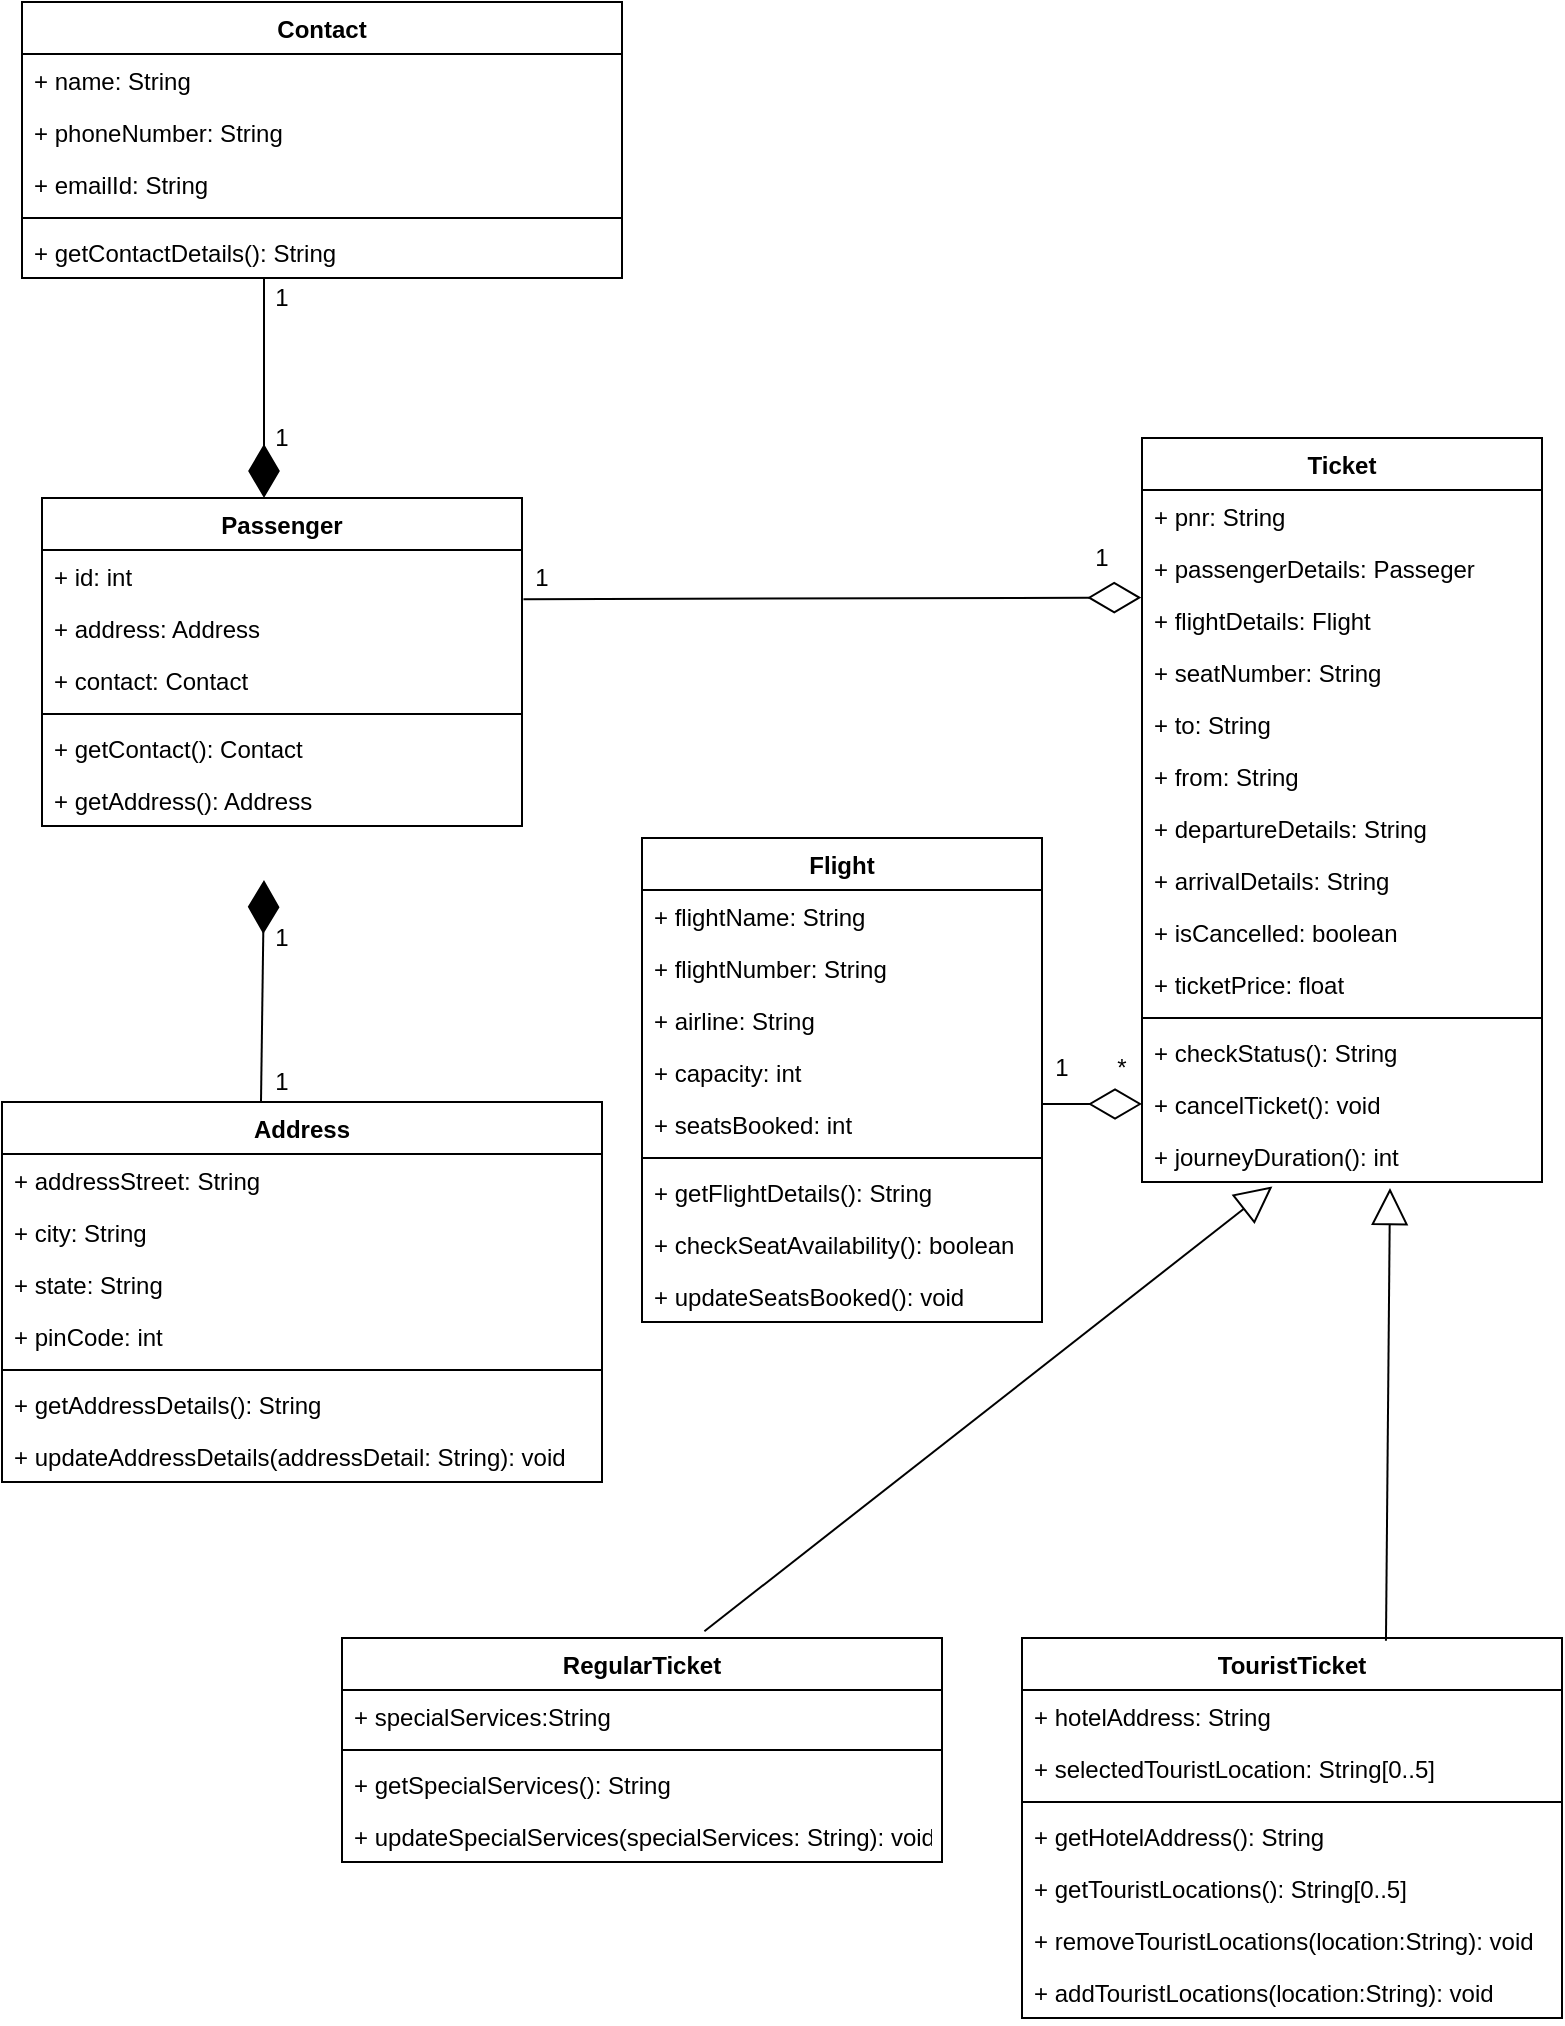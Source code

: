 <mxfile version="14.4.3" type="github"><diagram id="C9jG7YHwkmU3FsMqywnM" name="Page-1"><mxGraphModel dx="1038" dy="491" grid="1" gridSize="10" guides="1" tooltips="1" connect="1" arrows="1" fold="1" page="1" pageScale="1" pageWidth="827" pageHeight="1169" math="0" shadow="0"><root><mxCell id="0"/><mxCell id="1" parent="0"/><mxCell id="HVcZ42irVwMyOpg6VskG-1" value="Passenger" style="swimlane;fontStyle=1;align=center;verticalAlign=top;childLayout=stackLayout;horizontal=1;startSize=26;horizontalStack=0;resizeParent=1;resizeParentMax=0;resizeLast=0;collapsible=1;marginBottom=0;" parent="1" vertex="1"><mxGeometry x="50" y="310" width="240" height="164" as="geometry"/></mxCell><mxCell id="HVcZ42irVwMyOpg6VskG-7" value="+ id: int" style="text;strokeColor=none;fillColor=none;align=left;verticalAlign=top;spacingLeft=4;spacingRight=4;overflow=hidden;rotatable=0;points=[[0,0.5],[1,0.5]];portConstraint=eastwest;" parent="HVcZ42irVwMyOpg6VskG-1" vertex="1"><mxGeometry y="26" width="240" height="26" as="geometry"/></mxCell><mxCell id="FonQ4HnKNk_11ebqPTob-12" value="+ address: Address" style="text;strokeColor=none;fillColor=none;align=left;verticalAlign=top;spacingLeft=4;spacingRight=4;overflow=hidden;rotatable=0;points=[[0,0.5],[1,0.5]];portConstraint=eastwest;" parent="HVcZ42irVwMyOpg6VskG-1" vertex="1"><mxGeometry y="52" width="240" height="26" as="geometry"/></mxCell><mxCell id="FonQ4HnKNk_11ebqPTob-11" value="+ contact: Contact" style="text;strokeColor=none;fillColor=none;align=left;verticalAlign=top;spacingLeft=4;spacingRight=4;overflow=hidden;rotatable=0;points=[[0,0.5],[1,0.5]];portConstraint=eastwest;" parent="HVcZ42irVwMyOpg6VskG-1" vertex="1"><mxGeometry y="78" width="240" height="26" as="geometry"/></mxCell><mxCell id="HVcZ42irVwMyOpg6VskG-3" value="" style="line;strokeWidth=1;fillColor=none;align=left;verticalAlign=middle;spacingTop=-1;spacingLeft=3;spacingRight=3;rotatable=0;labelPosition=right;points=[];portConstraint=eastwest;" parent="HVcZ42irVwMyOpg6VskG-1" vertex="1"><mxGeometry y="104" width="240" height="8" as="geometry"/></mxCell><mxCell id="HVcZ42irVwMyOpg6VskG-4" value="+ getContact(): Contact" style="text;strokeColor=none;fillColor=none;align=left;verticalAlign=top;spacingLeft=4;spacingRight=4;overflow=hidden;rotatable=0;points=[[0,0.5],[1,0.5]];portConstraint=eastwest;" parent="HVcZ42irVwMyOpg6VskG-1" vertex="1"><mxGeometry y="112" width="240" height="26" as="geometry"/></mxCell><mxCell id="FonQ4HnKNk_11ebqPTob-15" value="+ getAddress(): Address" style="text;strokeColor=none;fillColor=none;align=left;verticalAlign=top;spacingLeft=4;spacingRight=4;overflow=hidden;rotatable=0;points=[[0,0.5],[1,0.5]];portConstraint=eastwest;" parent="HVcZ42irVwMyOpg6VskG-1" vertex="1"><mxGeometry y="138" width="240" height="26" as="geometry"/></mxCell><mxCell id="HVcZ42irVwMyOpg6VskG-8" value="Address" style="swimlane;fontStyle=1;align=center;verticalAlign=top;childLayout=stackLayout;horizontal=1;startSize=26;horizontalStack=0;resizeParent=1;resizeParentMax=0;resizeLast=0;collapsible=1;marginBottom=0;" parent="1" vertex="1"><mxGeometry x="30" y="612" width="300" height="190" as="geometry"/></mxCell><mxCell id="HVcZ42irVwMyOpg6VskG-12" value="+ addressStreet: String" style="text;strokeColor=none;fillColor=none;align=left;verticalAlign=top;spacingLeft=4;spacingRight=4;overflow=hidden;rotatable=0;points=[[0,0.5],[1,0.5]];portConstraint=eastwest;" parent="HVcZ42irVwMyOpg6VskG-8" vertex="1"><mxGeometry y="26" width="300" height="26" as="geometry"/></mxCell><mxCell id="HVcZ42irVwMyOpg6VskG-9" value="+ city: String" style="text;strokeColor=none;fillColor=none;align=left;verticalAlign=top;spacingLeft=4;spacingRight=4;overflow=hidden;rotatable=0;points=[[0,0.5],[1,0.5]];portConstraint=eastwest;" parent="HVcZ42irVwMyOpg6VskG-8" vertex="1"><mxGeometry y="52" width="300" height="26" as="geometry"/></mxCell><mxCell id="HVcZ42irVwMyOpg6VskG-13" value="+ state: String" style="text;strokeColor=none;fillColor=none;align=left;verticalAlign=top;spacingLeft=4;spacingRight=4;overflow=hidden;rotatable=0;points=[[0,0.5],[1,0.5]];portConstraint=eastwest;" parent="HVcZ42irVwMyOpg6VskG-8" vertex="1"><mxGeometry y="78" width="300" height="26" as="geometry"/></mxCell><mxCell id="HVcZ42irVwMyOpg6VskG-14" value="+ pinCode: int" style="text;strokeColor=none;fillColor=none;align=left;verticalAlign=top;spacingLeft=4;spacingRight=4;overflow=hidden;rotatable=0;points=[[0,0.5],[1,0.5]];portConstraint=eastwest;" parent="HVcZ42irVwMyOpg6VskG-8" vertex="1"><mxGeometry y="104" width="300" height="26" as="geometry"/></mxCell><mxCell id="HVcZ42irVwMyOpg6VskG-10" value="" style="line;strokeWidth=1;fillColor=none;align=left;verticalAlign=middle;spacingTop=-1;spacingLeft=3;spacingRight=3;rotatable=0;labelPosition=right;points=[];portConstraint=eastwest;" parent="HVcZ42irVwMyOpg6VskG-8" vertex="1"><mxGeometry y="130" width="300" height="8" as="geometry"/></mxCell><mxCell id="HVcZ42irVwMyOpg6VskG-11" value="+ getAddressDetails(): String" style="text;strokeColor=none;fillColor=none;align=left;verticalAlign=top;spacingLeft=4;spacingRight=4;overflow=hidden;rotatable=0;points=[[0,0.5],[1,0.5]];portConstraint=eastwest;" parent="HVcZ42irVwMyOpg6VskG-8" vertex="1"><mxGeometry y="138" width="300" height="26" as="geometry"/></mxCell><mxCell id="HVcZ42irVwMyOpg6VskG-17" value="+ updateAddressDetails(addressDetail: String): void" style="text;strokeColor=none;fillColor=none;align=left;verticalAlign=top;spacingLeft=4;spacingRight=4;overflow=hidden;rotatable=0;points=[[0,0.5],[1,0.5]];portConstraint=eastwest;" parent="HVcZ42irVwMyOpg6VskG-8" vertex="1"><mxGeometry y="164" width="300" height="26" as="geometry"/></mxCell><mxCell id="HVcZ42irVwMyOpg6VskG-15" value="" style="endArrow=diamondThin;endFill=1;endSize=24;html=1;" parent="1" edge="1"><mxGeometry width="160" relative="1" as="geometry"><mxPoint x="159.5" y="612" as="sourcePoint"/><mxPoint x="161" y="501" as="targetPoint"/></mxGeometry></mxCell><mxCell id="HVcZ42irVwMyOpg6VskG-18" value="Ticket" style="swimlane;fontStyle=1;align=center;verticalAlign=top;childLayout=stackLayout;horizontal=1;startSize=26;horizontalStack=0;resizeParent=1;resizeParentMax=0;resizeLast=0;collapsible=1;marginBottom=0;" parent="1" vertex="1"><mxGeometry x="600" y="280" width="200" height="372" as="geometry"/></mxCell><mxCell id="HVcZ42irVwMyOpg6VskG-19" value="+ pnr: String" style="text;strokeColor=none;fillColor=none;align=left;verticalAlign=top;spacingLeft=4;spacingRight=4;overflow=hidden;rotatable=0;points=[[0,0.5],[1,0.5]];portConstraint=eastwest;" parent="HVcZ42irVwMyOpg6VskG-18" vertex="1"><mxGeometry y="26" width="200" height="26" as="geometry"/></mxCell><mxCell id="tZrRiHAj2Rx4i6wHPZ2r-2" value="+ passengerDetails: Passeger&#10;" style="text;strokeColor=none;fillColor=none;align=left;verticalAlign=top;spacingLeft=4;spacingRight=4;overflow=hidden;rotatable=0;points=[[0,0.5],[1,0.5]];portConstraint=eastwest;" parent="HVcZ42irVwMyOpg6VskG-18" vertex="1"><mxGeometry y="52" width="200" height="26" as="geometry"/></mxCell><mxCell id="tZrRiHAj2Rx4i6wHPZ2r-28" value="+ flightDetails: Flight&#10;" style="text;strokeColor=none;fillColor=none;align=left;verticalAlign=top;spacingLeft=4;spacingRight=4;overflow=hidden;rotatable=0;points=[[0,0.5],[1,0.5]];portConstraint=eastwest;" parent="HVcZ42irVwMyOpg6VskG-18" vertex="1"><mxGeometry y="78" width="200" height="26" as="geometry"/></mxCell><mxCell id="tZrRiHAj2Rx4i6wHPZ2r-8" value="+ seatNumber: String" style="text;strokeColor=none;fillColor=none;align=left;verticalAlign=top;spacingLeft=4;spacingRight=4;overflow=hidden;rotatable=0;points=[[0,0.5],[1,0.5]];portConstraint=eastwest;" parent="HVcZ42irVwMyOpg6VskG-18" vertex="1"><mxGeometry y="104" width="200" height="26" as="geometry"/></mxCell><mxCell id="FonQ4HnKNk_11ebqPTob-19" value="+ to: String" style="text;strokeColor=none;fillColor=none;align=left;verticalAlign=top;spacingLeft=4;spacingRight=4;overflow=hidden;rotatable=0;points=[[0,0.5],[1,0.5]];portConstraint=eastwest;" parent="HVcZ42irVwMyOpg6VskG-18" vertex="1"><mxGeometry y="130" width="200" height="26" as="geometry"/></mxCell><mxCell id="FonQ4HnKNk_11ebqPTob-20" value="+ from: String" style="text;strokeColor=none;fillColor=none;align=left;verticalAlign=top;spacingLeft=4;spacingRight=4;overflow=hidden;rotatable=0;points=[[0,0.5],[1,0.5]];portConstraint=eastwest;" parent="HVcZ42irVwMyOpg6VskG-18" vertex="1"><mxGeometry y="156" width="200" height="26" as="geometry"/></mxCell><mxCell id="tZrRiHAj2Rx4i6wHPZ2r-18" value="+ departureDetails: String" style="text;strokeColor=none;fillColor=none;align=left;verticalAlign=top;spacingLeft=4;spacingRight=4;overflow=hidden;rotatable=0;points=[[0,0.5],[1,0.5]];portConstraint=eastwest;" parent="HVcZ42irVwMyOpg6VskG-18" vertex="1"><mxGeometry y="182" width="200" height="26" as="geometry"/></mxCell><mxCell id="tZrRiHAj2Rx4i6wHPZ2r-19" value="+ arrivalDetails: String" style="text;strokeColor=none;fillColor=none;align=left;verticalAlign=top;spacingLeft=4;spacingRight=4;overflow=hidden;rotatable=0;points=[[0,0.5],[1,0.5]];portConstraint=eastwest;" parent="HVcZ42irVwMyOpg6VskG-18" vertex="1"><mxGeometry y="208" width="200" height="26" as="geometry"/></mxCell><mxCell id="tZrRiHAj2Rx4i6wHPZ2r-9" value="+ isCancelled: boolean" style="text;strokeColor=none;fillColor=none;align=left;verticalAlign=top;spacingLeft=4;spacingRight=4;overflow=hidden;rotatable=0;points=[[0,0.5],[1,0.5]];portConstraint=eastwest;" parent="HVcZ42irVwMyOpg6VskG-18" vertex="1"><mxGeometry y="234" width="200" height="26" as="geometry"/></mxCell><mxCell id="tZrRiHAj2Rx4i6wHPZ2r-7" value="+ ticketPrice: float&#10;" style="text;strokeColor=none;fillColor=none;align=left;verticalAlign=top;spacingLeft=4;spacingRight=4;overflow=hidden;rotatable=0;points=[[0,0.5],[1,0.5]];portConstraint=eastwest;" parent="HVcZ42irVwMyOpg6VskG-18" vertex="1"><mxGeometry y="260" width="200" height="26" as="geometry"/></mxCell><mxCell id="HVcZ42irVwMyOpg6VskG-20" value="" style="line;strokeWidth=1;fillColor=none;align=left;verticalAlign=middle;spacingTop=-1;spacingLeft=3;spacingRight=3;rotatable=0;labelPosition=right;points=[];portConstraint=eastwest;" parent="HVcZ42irVwMyOpg6VskG-18" vertex="1"><mxGeometry y="286" width="200" height="8" as="geometry"/></mxCell><mxCell id="HVcZ42irVwMyOpg6VskG-21" value="+ checkStatus(): String" style="text;strokeColor=none;fillColor=none;align=left;verticalAlign=top;spacingLeft=4;spacingRight=4;overflow=hidden;rotatable=0;points=[[0,0.5],[1,0.5]];portConstraint=eastwest;" parent="HVcZ42irVwMyOpg6VskG-18" vertex="1"><mxGeometry y="294" width="200" height="26" as="geometry"/></mxCell><mxCell id="tZrRiHAj2Rx4i6wHPZ2r-10" value="+ cancelTicket(): void" style="text;strokeColor=none;fillColor=none;align=left;verticalAlign=top;spacingLeft=4;spacingRight=4;overflow=hidden;rotatable=0;points=[[0,0.5],[1,0.5]];portConstraint=eastwest;" parent="HVcZ42irVwMyOpg6VskG-18" vertex="1"><mxGeometry y="320" width="200" height="26" as="geometry"/></mxCell><mxCell id="tZrRiHAj2Rx4i6wHPZ2r-11" value="+ journeyDuration(): int" style="text;strokeColor=none;fillColor=none;align=left;verticalAlign=top;spacingLeft=4;spacingRight=4;overflow=hidden;rotatable=0;points=[[0,0.5],[1,0.5]];portConstraint=eastwest;" parent="HVcZ42irVwMyOpg6VskG-18" vertex="1"><mxGeometry y="346" width="200" height="26" as="geometry"/></mxCell><mxCell id="tZrRiHAj2Rx4i6wHPZ2r-20" value="Flight" style="swimlane;fontStyle=1;align=center;verticalAlign=top;childLayout=stackLayout;horizontal=1;startSize=26;horizontalStack=0;resizeParent=1;resizeParentMax=0;resizeLast=0;collapsible=1;marginBottom=0;" parent="1" vertex="1"><mxGeometry x="350" y="480" width="200" height="242" as="geometry"/></mxCell><mxCell id="tZrRiHAj2Rx4i6wHPZ2r-1" value="+ flightName: String" style="text;strokeColor=none;fillColor=none;align=left;verticalAlign=top;spacingLeft=4;spacingRight=4;overflow=hidden;rotatable=0;points=[[0,0.5],[1,0.5]];portConstraint=eastwest;" parent="tZrRiHAj2Rx4i6wHPZ2r-20" vertex="1"><mxGeometry y="26" width="200" height="26" as="geometry"/></mxCell><mxCell id="tZrRiHAj2Rx4i6wHPZ2r-21" value="+ flightNumber: String" style="text;strokeColor=none;fillColor=none;align=left;verticalAlign=top;spacingLeft=4;spacingRight=4;overflow=hidden;rotatable=0;points=[[0,0.5],[1,0.5]];portConstraint=eastwest;" parent="tZrRiHAj2Rx4i6wHPZ2r-20" vertex="1"><mxGeometry y="52" width="200" height="26" as="geometry"/></mxCell><mxCell id="tZrRiHAj2Rx4i6wHPZ2r-24" value="+ airline: String" style="text;strokeColor=none;fillColor=none;align=left;verticalAlign=top;spacingLeft=4;spacingRight=4;overflow=hidden;rotatable=0;points=[[0,0.5],[1,0.5]];portConstraint=eastwest;" parent="tZrRiHAj2Rx4i6wHPZ2r-20" vertex="1"><mxGeometry y="78" width="200" height="26" as="geometry"/></mxCell><mxCell id="tZrRiHAj2Rx4i6wHPZ2r-25" value="+ capacity: int" style="text;strokeColor=none;fillColor=none;align=left;verticalAlign=top;spacingLeft=4;spacingRight=4;overflow=hidden;rotatable=0;points=[[0,0.5],[1,0.5]];portConstraint=eastwest;" parent="tZrRiHAj2Rx4i6wHPZ2r-20" vertex="1"><mxGeometry y="104" width="200" height="26" as="geometry"/></mxCell><mxCell id="tZrRiHAj2Rx4i6wHPZ2r-26" value="+ seatsBooked: int" style="text;strokeColor=none;fillColor=none;align=left;verticalAlign=top;spacingLeft=4;spacingRight=4;overflow=hidden;rotatable=0;points=[[0,0.5],[1,0.5]];portConstraint=eastwest;" parent="tZrRiHAj2Rx4i6wHPZ2r-20" vertex="1"><mxGeometry y="130" width="200" height="26" as="geometry"/></mxCell><mxCell id="tZrRiHAj2Rx4i6wHPZ2r-22" value="" style="line;strokeWidth=1;fillColor=none;align=left;verticalAlign=middle;spacingTop=-1;spacingLeft=3;spacingRight=3;rotatable=0;labelPosition=right;points=[];portConstraint=eastwest;" parent="tZrRiHAj2Rx4i6wHPZ2r-20" vertex="1"><mxGeometry y="156" width="200" height="8" as="geometry"/></mxCell><mxCell id="tZrRiHAj2Rx4i6wHPZ2r-23" value="+ getFlightDetails(): String" style="text;strokeColor=none;fillColor=none;align=left;verticalAlign=top;spacingLeft=4;spacingRight=4;overflow=hidden;rotatable=0;points=[[0,0.5],[1,0.5]];portConstraint=eastwest;" parent="tZrRiHAj2Rx4i6wHPZ2r-20" vertex="1"><mxGeometry y="164" width="200" height="26" as="geometry"/></mxCell><mxCell id="tZrRiHAj2Rx4i6wHPZ2r-27" value="+ checkSeatAvailability(): boolean" style="text;strokeColor=none;fillColor=none;align=left;verticalAlign=top;spacingLeft=4;spacingRight=4;overflow=hidden;rotatable=0;points=[[0,0.5],[1,0.5]];portConstraint=eastwest;" parent="tZrRiHAj2Rx4i6wHPZ2r-20" vertex="1"><mxGeometry y="190" width="200" height="26" as="geometry"/></mxCell><mxCell id="tZrRiHAj2Rx4i6wHPZ2r-29" value="+ updateSeatsBooked(): void " style="text;strokeColor=none;fillColor=none;align=left;verticalAlign=top;spacingLeft=4;spacingRight=4;overflow=hidden;rotatable=0;points=[[0,0.5],[1,0.5]];portConstraint=eastwest;" parent="tZrRiHAj2Rx4i6wHPZ2r-20" vertex="1"><mxGeometry y="216" width="200" height="26" as="geometry"/></mxCell><mxCell id="FonQ4HnKNk_11ebqPTob-1" value="Contact" style="swimlane;fontStyle=1;align=center;verticalAlign=top;childLayout=stackLayout;horizontal=1;startSize=26;horizontalStack=0;resizeParent=1;resizeParentMax=0;resizeLast=0;collapsible=1;marginBottom=0;" parent="1" vertex="1"><mxGeometry x="40" y="62" width="300" height="138" as="geometry"/></mxCell><mxCell id="FonQ4HnKNk_11ebqPTob-2" value="+ name: String" style="text;strokeColor=none;fillColor=none;align=left;verticalAlign=top;spacingLeft=4;spacingRight=4;overflow=hidden;rotatable=0;points=[[0,0.5],[1,0.5]];portConstraint=eastwest;" parent="FonQ4HnKNk_11ebqPTob-1" vertex="1"><mxGeometry y="26" width="300" height="26" as="geometry"/></mxCell><mxCell id="FonQ4HnKNk_11ebqPTob-9" value="+ phoneNumber: String" style="text;strokeColor=none;fillColor=none;align=left;verticalAlign=top;spacingLeft=4;spacingRight=4;overflow=hidden;rotatable=0;points=[[0,0.5],[1,0.5]];portConstraint=eastwest;" parent="FonQ4HnKNk_11ebqPTob-1" vertex="1"><mxGeometry y="52" width="300" height="26" as="geometry"/></mxCell><mxCell id="FonQ4HnKNk_11ebqPTob-10" value="+ emailId: String" style="text;strokeColor=none;fillColor=none;align=left;verticalAlign=top;spacingLeft=4;spacingRight=4;overflow=hidden;rotatable=0;points=[[0,0.5],[1,0.5]];portConstraint=eastwest;" parent="FonQ4HnKNk_11ebqPTob-1" vertex="1"><mxGeometry y="78" width="300" height="26" as="geometry"/></mxCell><mxCell id="FonQ4HnKNk_11ebqPTob-6" value="" style="line;strokeWidth=1;fillColor=none;align=left;verticalAlign=middle;spacingTop=-1;spacingLeft=3;spacingRight=3;rotatable=0;labelPosition=right;points=[];portConstraint=eastwest;" parent="FonQ4HnKNk_11ebqPTob-1" vertex="1"><mxGeometry y="104" width="300" height="8" as="geometry"/></mxCell><mxCell id="FonQ4HnKNk_11ebqPTob-7" value="+ getContactDetails(): String" style="text;strokeColor=none;fillColor=none;align=left;verticalAlign=top;spacingLeft=4;spacingRight=4;overflow=hidden;rotatable=0;points=[[0,0.5],[1,0.5]];portConstraint=eastwest;" parent="FonQ4HnKNk_11ebqPTob-1" vertex="1"><mxGeometry y="112" width="300" height="26" as="geometry"/></mxCell><mxCell id="FonQ4HnKNk_11ebqPTob-18" value="" style="endArrow=diamondThin;endFill=1;endSize=24;html=1;" parent="1" edge="1"><mxGeometry width="160" relative="1" as="geometry"><mxPoint x="161" y="200" as="sourcePoint"/><mxPoint x="161" y="310" as="targetPoint"/><Array as="points"><mxPoint x="161" y="200"/><mxPoint x="161" y="220"/></Array></mxGeometry></mxCell><mxCell id="FonQ4HnKNk_11ebqPTob-21" value="" style="endArrow=diamondThin;endFill=0;endSize=24;html=1;" parent="1" edge="1"><mxGeometry width="160" relative="1" as="geometry"><mxPoint x="550" y="613" as="sourcePoint"/><mxPoint x="600" y="613" as="targetPoint"/></mxGeometry></mxCell><mxCell id="FonQ4HnKNk_11ebqPTob-22" value="" style="endArrow=diamondThin;endFill=0;endSize=24;html=1;exitX=1.003;exitY=0.946;exitDx=0;exitDy=0;exitPerimeter=0;entryX=-0.002;entryY=0.069;entryDx=0;entryDy=0;entryPerimeter=0;" parent="1" source="HVcZ42irVwMyOpg6VskG-7" target="tZrRiHAj2Rx4i6wHPZ2r-28" edge="1"><mxGeometry width="160" relative="1" as="geometry"><mxPoint x="330" y="360" as="sourcePoint"/><mxPoint x="558.8" y="358.212" as="targetPoint"/></mxGeometry></mxCell><mxCell id="u6aIeCfL1v_I50g_SdGQ-1" value="RegularTicket" style="swimlane;fontStyle=1;align=center;verticalAlign=top;childLayout=stackLayout;horizontal=1;startSize=26;horizontalStack=0;resizeParent=1;resizeParentMax=0;resizeLast=0;collapsible=1;marginBottom=0;" parent="1" vertex="1"><mxGeometry x="200" y="880" width="300" height="112" as="geometry"/></mxCell><mxCell id="u6aIeCfL1v_I50g_SdGQ-2" value="+ specialServices:String " style="text;strokeColor=none;fillColor=none;align=left;verticalAlign=top;spacingLeft=4;spacingRight=4;overflow=hidden;rotatable=0;points=[[0,0.5],[1,0.5]];portConstraint=eastwest;" parent="u6aIeCfL1v_I50g_SdGQ-1" vertex="1"><mxGeometry y="26" width="300" height="26" as="geometry"/></mxCell><mxCell id="u6aIeCfL1v_I50g_SdGQ-3" value="" style="line;strokeWidth=1;fillColor=none;align=left;verticalAlign=middle;spacingTop=-1;spacingLeft=3;spacingRight=3;rotatable=0;labelPosition=right;points=[];portConstraint=eastwest;" parent="u6aIeCfL1v_I50g_SdGQ-1" vertex="1"><mxGeometry y="52" width="300" height="8" as="geometry"/></mxCell><mxCell id="u6aIeCfL1v_I50g_SdGQ-4" value="+ getSpecialServices(): String" style="text;strokeColor=none;fillColor=none;align=left;verticalAlign=top;spacingLeft=4;spacingRight=4;overflow=hidden;rotatable=0;points=[[0,0.5],[1,0.5]];portConstraint=eastwest;" parent="u6aIeCfL1v_I50g_SdGQ-1" vertex="1"><mxGeometry y="60" width="300" height="26" as="geometry"/></mxCell><mxCell id="u6aIeCfL1v_I50g_SdGQ-5" value="+ updateSpecialServices(specialServices: String): void&#10;" style="text;strokeColor=none;fillColor=none;align=left;verticalAlign=top;spacingLeft=4;spacingRight=4;overflow=hidden;rotatable=0;points=[[0,0.5],[1,0.5]];portConstraint=eastwest;" parent="u6aIeCfL1v_I50g_SdGQ-1" vertex="1"><mxGeometry y="86" width="300" height="26" as="geometry"/></mxCell><mxCell id="u6aIeCfL1v_I50g_SdGQ-6" value="TouristTicket" style="swimlane;fontStyle=1;align=center;verticalAlign=top;childLayout=stackLayout;horizontal=1;startSize=26;horizontalStack=0;resizeParent=1;resizeParentMax=0;resizeLast=0;collapsible=1;marginBottom=0;" parent="1" vertex="1"><mxGeometry x="540" y="880" width="270" height="190" as="geometry"/></mxCell><mxCell id="u6aIeCfL1v_I50g_SdGQ-7" value="+ hotelAddress: String" style="text;strokeColor=none;fillColor=none;align=left;verticalAlign=top;spacingLeft=4;spacingRight=4;overflow=hidden;rotatable=0;points=[[0,0.5],[1,0.5]];portConstraint=eastwest;" parent="u6aIeCfL1v_I50g_SdGQ-6" vertex="1"><mxGeometry y="26" width="270" height="26" as="geometry"/></mxCell><mxCell id="u6aIeCfL1v_I50g_SdGQ-10" value="+ selectedTouristLocation: String[0..5]" style="text;strokeColor=none;fillColor=none;align=left;verticalAlign=top;spacingLeft=4;spacingRight=4;overflow=hidden;rotatable=0;points=[[0,0.5],[1,0.5]];portConstraint=eastwest;" parent="u6aIeCfL1v_I50g_SdGQ-6" vertex="1"><mxGeometry y="52" width="270" height="26" as="geometry"/></mxCell><mxCell id="u6aIeCfL1v_I50g_SdGQ-8" value="" style="line;strokeWidth=1;fillColor=none;align=left;verticalAlign=middle;spacingTop=-1;spacingLeft=3;spacingRight=3;rotatable=0;labelPosition=right;points=[];portConstraint=eastwest;" parent="u6aIeCfL1v_I50g_SdGQ-6" vertex="1"><mxGeometry y="78" width="270" height="8" as="geometry"/></mxCell><mxCell id="u6aIeCfL1v_I50g_SdGQ-9" value="+ getHotelAddress(): String" style="text;strokeColor=none;fillColor=none;align=left;verticalAlign=top;spacingLeft=4;spacingRight=4;overflow=hidden;rotatable=0;points=[[0,0.5],[1,0.5]];portConstraint=eastwest;" parent="u6aIeCfL1v_I50g_SdGQ-6" vertex="1"><mxGeometry y="86" width="270" height="26" as="geometry"/></mxCell><mxCell id="u6aIeCfL1v_I50g_SdGQ-11" value="+ getTouristLocations(): String[0..5]" style="text;strokeColor=none;fillColor=none;align=left;verticalAlign=top;spacingLeft=4;spacingRight=4;overflow=hidden;rotatable=0;points=[[0,0.5],[1,0.5]];portConstraint=eastwest;" parent="u6aIeCfL1v_I50g_SdGQ-6" vertex="1"><mxGeometry y="112" width="270" height="26" as="geometry"/></mxCell><mxCell id="u6aIeCfL1v_I50g_SdGQ-12" value="+ removeTouristLocations(location:String): void" style="text;strokeColor=none;fillColor=none;align=left;verticalAlign=top;spacingLeft=4;spacingRight=4;overflow=hidden;rotatable=0;points=[[0,0.5],[1,0.5]];portConstraint=eastwest;" parent="u6aIeCfL1v_I50g_SdGQ-6" vertex="1"><mxGeometry y="138" width="270" height="26" as="geometry"/></mxCell><mxCell id="u6aIeCfL1v_I50g_SdGQ-13" value="+ addTouristLocations(location:String): void" style="text;strokeColor=none;fillColor=none;align=left;verticalAlign=top;spacingLeft=4;spacingRight=4;overflow=hidden;rotatable=0;points=[[0,0.5],[1,0.5]];portConstraint=eastwest;" parent="u6aIeCfL1v_I50g_SdGQ-6" vertex="1"><mxGeometry y="164" width="270" height="26" as="geometry"/></mxCell><mxCell id="u6aIeCfL1v_I50g_SdGQ-14" value="" style="endArrow=block;endSize=16;endFill=0;html=1;exitX=0.674;exitY=0.007;exitDx=0;exitDy=0;exitPerimeter=0;" parent="1" source="u6aIeCfL1v_I50g_SdGQ-6" edge="1"><mxGeometry width="160" relative="1" as="geometry"><mxPoint x="610" y="790" as="sourcePoint"/><mxPoint x="724" y="655" as="targetPoint"/></mxGeometry></mxCell><mxCell id="u6aIeCfL1v_I50g_SdGQ-15" value="" style="endArrow=block;endSize=16;endFill=0;html=1;entryX=0.326;entryY=1.085;entryDx=0;entryDy=0;entryPerimeter=0;exitX=0.604;exitY=-0.03;exitDx=0;exitDy=0;exitPerimeter=0;" parent="1" source="u6aIeCfL1v_I50g_SdGQ-1" target="tZrRiHAj2Rx4i6wHPZ2r-11" edge="1"><mxGeometry width="160" relative="1" as="geometry"><mxPoint x="330" y="860" as="sourcePoint"/><mxPoint x="490" y="860" as="targetPoint"/></mxGeometry></mxCell><mxCell id="u6aIeCfL1v_I50g_SdGQ-16" value="1" style="text;html=1;strokeColor=none;fillColor=none;align=center;verticalAlign=middle;whiteSpace=wrap;rounded=0;" parent="1" vertex="1"><mxGeometry x="150" y="200" width="40" height="20" as="geometry"/></mxCell><mxCell id="u6aIeCfL1v_I50g_SdGQ-21" value="1" style="text;html=1;strokeColor=none;fillColor=none;align=center;verticalAlign=middle;whiteSpace=wrap;rounded=0;" parent="1" vertex="1"><mxGeometry x="150" y="270" width="40" height="20" as="geometry"/></mxCell><mxCell id="u6aIeCfL1v_I50g_SdGQ-22" value="1" style="text;html=1;strokeColor=none;fillColor=none;align=center;verticalAlign=middle;whiteSpace=wrap;rounded=0;" parent="1" vertex="1"><mxGeometry x="280" y="340" width="40" height="20" as="geometry"/></mxCell><mxCell id="u6aIeCfL1v_I50g_SdGQ-23" value="1" style="text;html=1;strokeColor=none;fillColor=none;align=center;verticalAlign=middle;whiteSpace=wrap;rounded=0;" parent="1" vertex="1"><mxGeometry x="560" y="330" width="40" height="20" as="geometry"/></mxCell><mxCell id="u6aIeCfL1v_I50g_SdGQ-24" value="1" style="text;html=1;strokeColor=none;fillColor=none;align=center;verticalAlign=middle;whiteSpace=wrap;rounded=0;" parent="1" vertex="1"><mxGeometry x="150" y="520" width="40" height="20" as="geometry"/></mxCell><mxCell id="u6aIeCfL1v_I50g_SdGQ-26" value="1" style="text;html=1;strokeColor=none;fillColor=none;align=center;verticalAlign=middle;whiteSpace=wrap;rounded=0;" parent="1" vertex="1"><mxGeometry x="150" y="592" width="40" height="20" as="geometry"/></mxCell><mxCell id="u6aIeCfL1v_I50g_SdGQ-27" value="1" style="text;html=1;strokeColor=none;fillColor=none;align=center;verticalAlign=middle;whiteSpace=wrap;rounded=0;" parent="1" vertex="1"><mxGeometry x="540" y="584.5" width="40" height="20" as="geometry"/></mxCell><mxCell id="u6aIeCfL1v_I50g_SdGQ-28" value="*" style="text;html=1;strokeColor=none;fillColor=none;align=center;verticalAlign=middle;whiteSpace=wrap;rounded=0;" parent="1" vertex="1"><mxGeometry x="570" y="585" width="40" height="20" as="geometry"/></mxCell></root></mxGraphModel></diagram></mxfile>